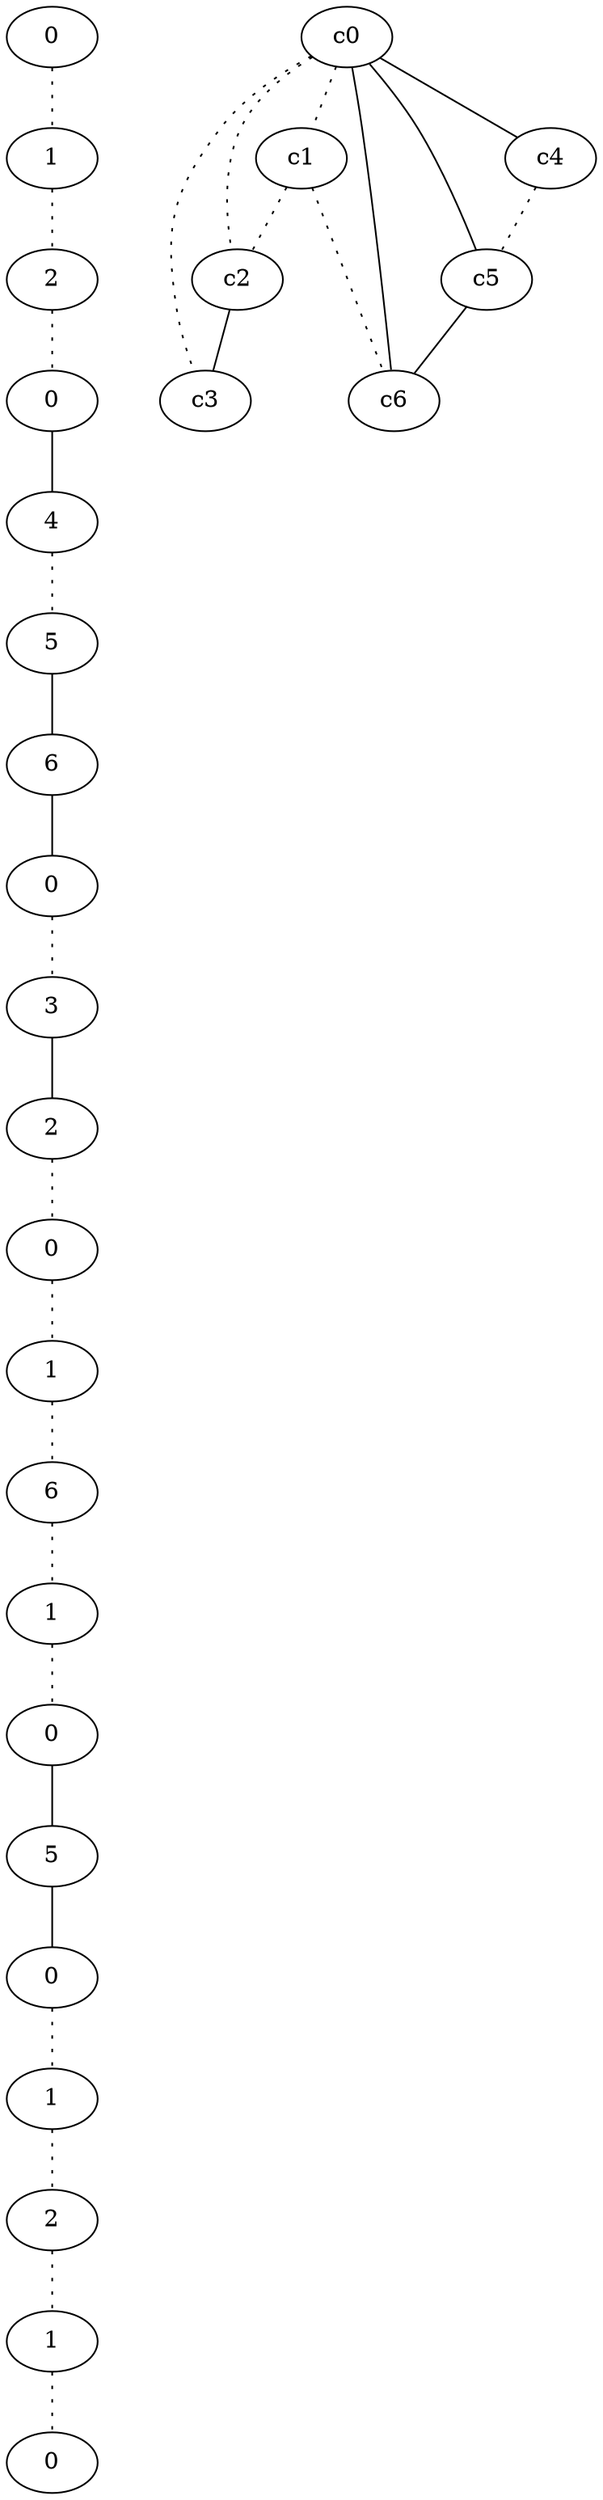 graph {
a0[label=0];
a1[label=1];
a2[label=2];
a3[label=0];
a4[label=4];
a5[label=5];
a6[label=6];
a7[label=0];
a8[label=3];
a9[label=2];
a10[label=0];
a11[label=1];
a12[label=6];
a13[label=1];
a14[label=0];
a15[label=5];
a16[label=0];
a17[label=1];
a18[label=2];
a19[label=1];
a20[label=0];
a0 -- a1 [style=dotted];
a1 -- a2 [style=dotted];
a2 -- a3 [style=dotted];
a3 -- a4;
a4 -- a5 [style=dotted];
a5 -- a6;
a6 -- a7;
a7 -- a8 [style=dotted];
a8 -- a9;
a9 -- a10 [style=dotted];
a10 -- a11 [style=dotted];
a11 -- a12 [style=dotted];
a12 -- a13 [style=dotted];
a13 -- a14 [style=dotted];
a14 -- a15;
a15 -- a16;
a16 -- a17 [style=dotted];
a17 -- a18 [style=dotted];
a18 -- a19 [style=dotted];
a19 -- a20 [style=dotted];
c0 -- c1 [style=dotted];
c0 -- c2 [style=dotted];
c0 -- c3 [style=dotted];
c0 -- c4;
c0 -- c5;
c0 -- c6;
c1 -- c2 [style=dotted];
c1 -- c6 [style=dotted];
c2 -- c3;
c4 -- c5 [style=dotted];
c5 -- c6;
}
